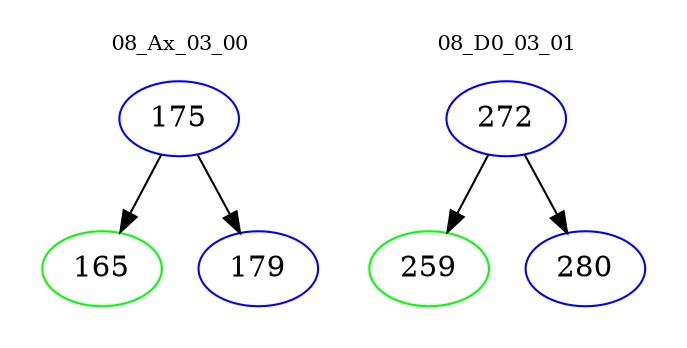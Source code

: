 digraph{
subgraph cluster_0 {
color = white
label = "08_Ax_03_00";
fontsize=10;
T0_175 [label="175", color="blue"]
T0_175 -> T0_165 [color="black"]
T0_165 [label="165", color="green"]
T0_175 -> T0_179 [color="black"]
T0_179 [label="179", color="blue"]
}
subgraph cluster_1 {
color = white
label = "08_D0_03_01";
fontsize=10;
T1_272 [label="272", color="blue"]
T1_272 -> T1_259 [color="black"]
T1_259 [label="259", color="green"]
T1_272 -> T1_280 [color="black"]
T1_280 [label="280", color="blue"]
}
}
